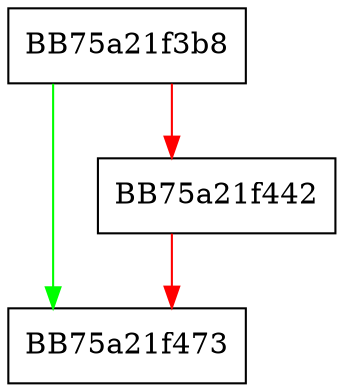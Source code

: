 digraph CheckWSTRDW {
  node [shape="box"];
  graph [splines=ortho];
  BB75a21f3b8 -> BB75a21f473 [color="green"];
  BB75a21f3b8 -> BB75a21f442 [color="red"];
  BB75a21f442 -> BB75a21f473 [color="red"];
}